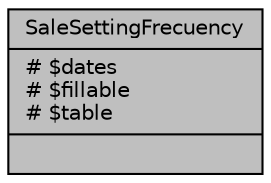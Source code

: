 digraph "SaleSettingFrecuency"
{
 // LATEX_PDF_SIZE
  bgcolor="transparent";
  edge [fontname="Helvetica",fontsize="10",labelfontname="Helvetica",labelfontsize="10"];
  node [fontname="Helvetica",fontsize="10",shape=record];
  Node1 [label="{SaleSettingFrecuency\n|# $dates\l# $fillable\l# $table\l|}",height=0.2,width=0.4,color="black", fillcolor="grey75", style="filled", fontcolor="black",tooltip="Modelo para la gestión de periodos de tiempo."];
}
